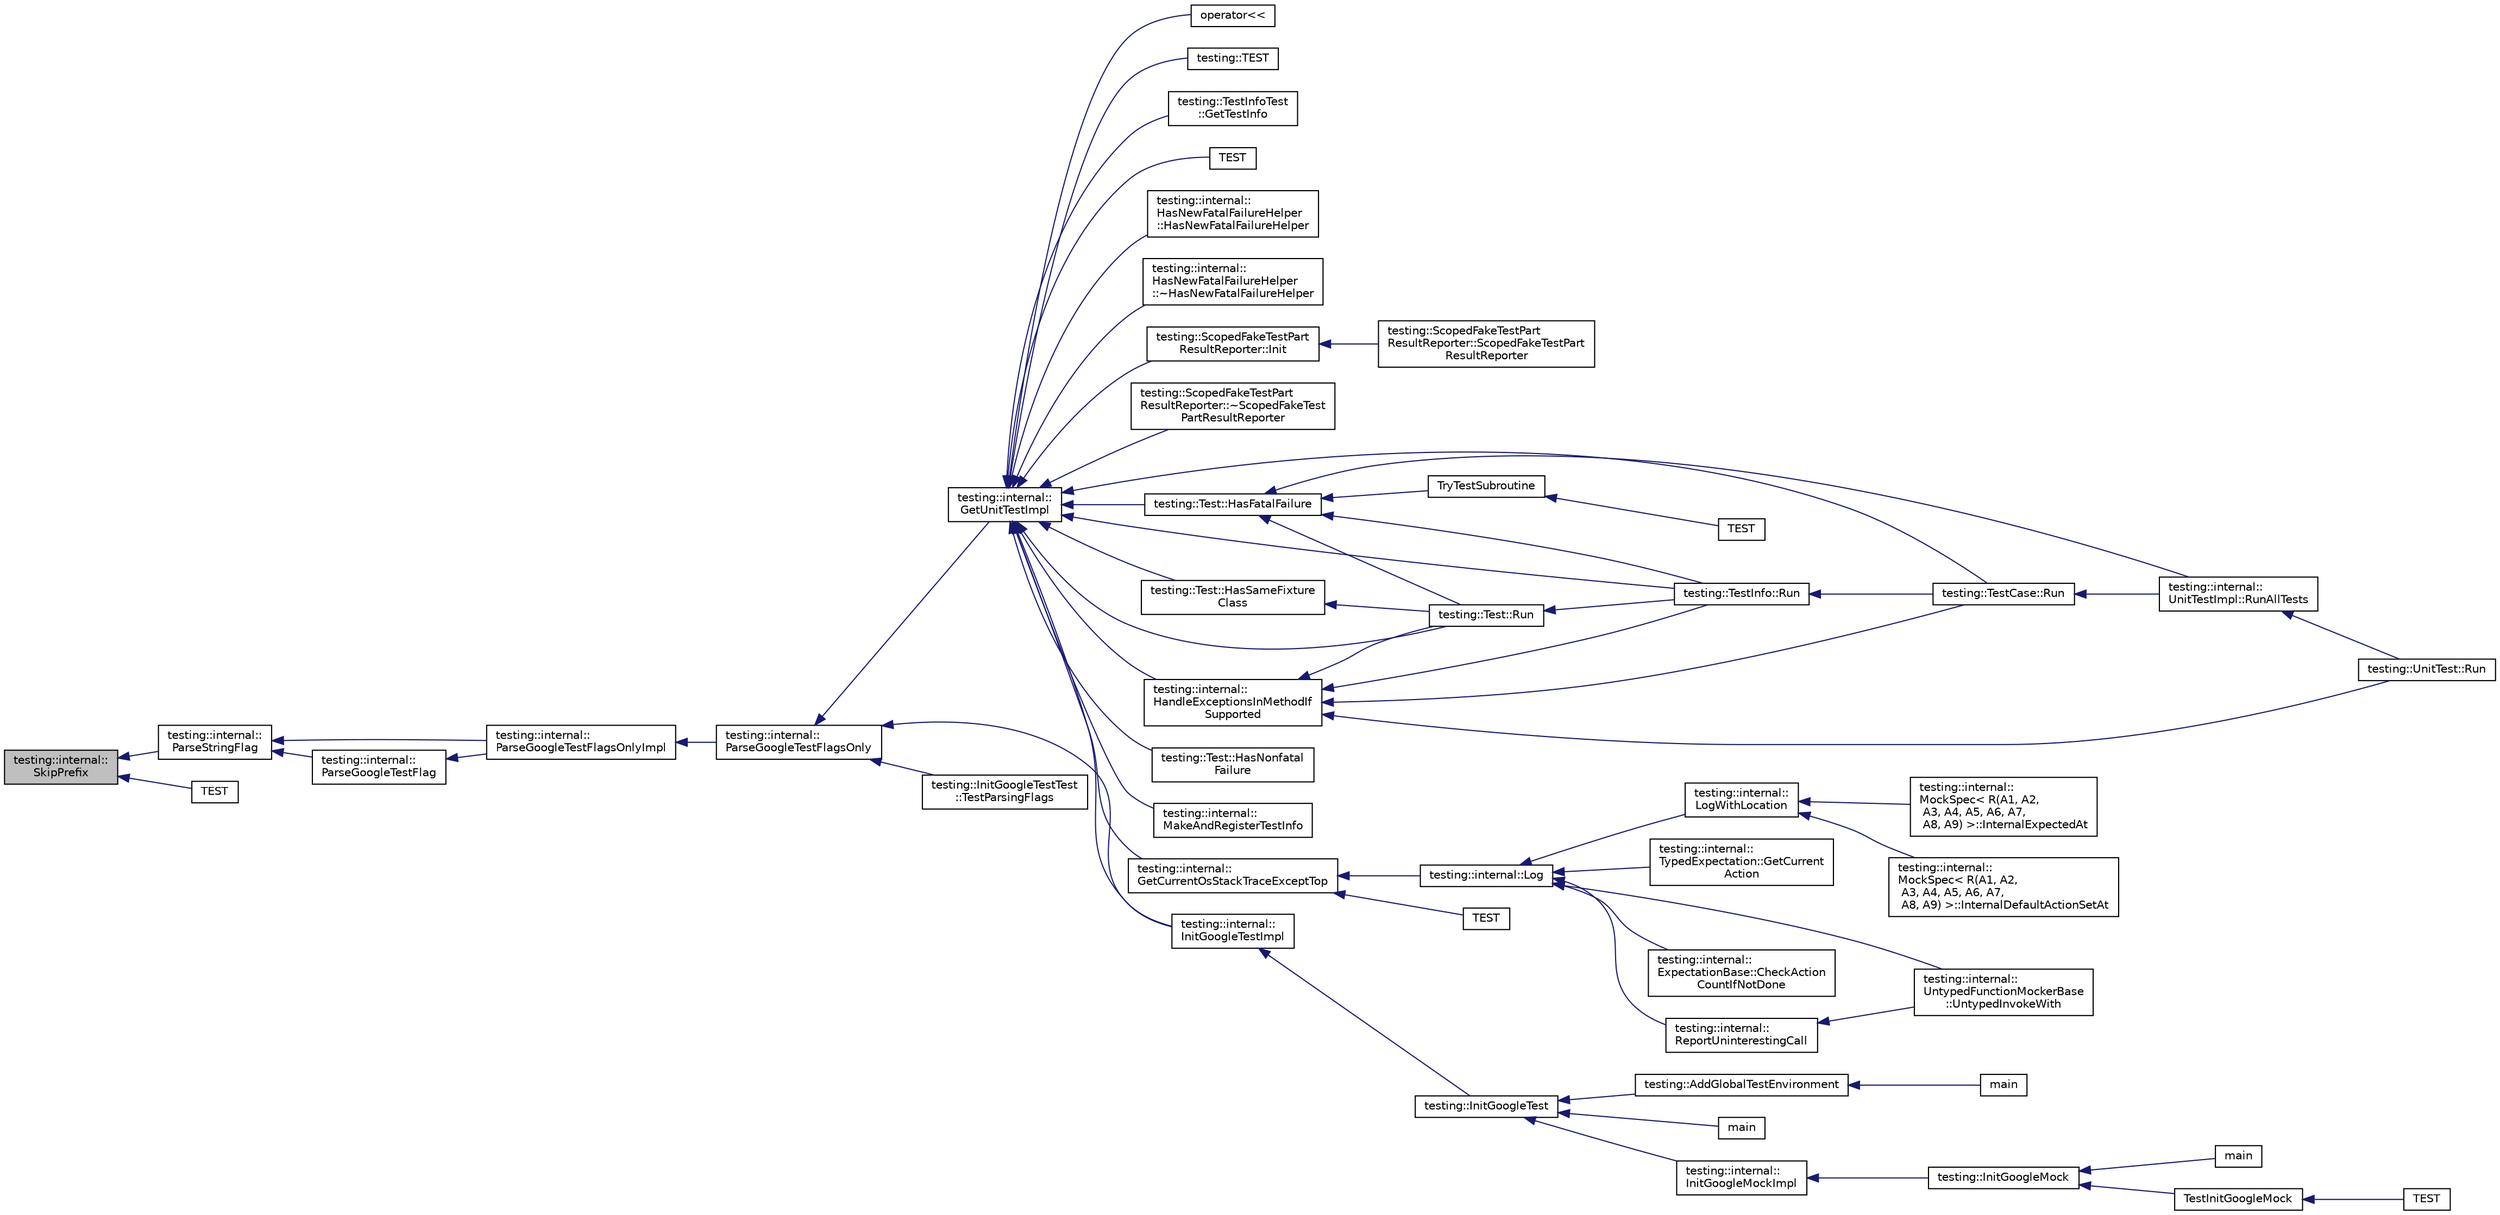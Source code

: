 digraph "testing::internal::SkipPrefix"
{
  edge [fontname="Helvetica",fontsize="10",labelfontname="Helvetica",labelfontsize="10"];
  node [fontname="Helvetica",fontsize="10",shape=record];
  rankdir="LR";
  Node2867 [label="testing::internal::\lSkipPrefix",height=0.2,width=0.4,color="black", fillcolor="grey75", style="filled", fontcolor="black"];
  Node2867 -> Node2868 [dir="back",color="midnightblue",fontsize="10",style="solid",fontname="Helvetica"];
  Node2868 [label="testing::internal::\lParseStringFlag",height=0.2,width=0.4,color="black", fillcolor="white", style="filled",URL="$d0/da7/namespacetesting_1_1internal.html#aa4ce312efaaf7a97aac2303173afe021"];
  Node2868 -> Node2869 [dir="back",color="midnightblue",fontsize="10",style="solid",fontname="Helvetica"];
  Node2869 [label="testing::internal::\lParseGoogleTestFlag",height=0.2,width=0.4,color="black", fillcolor="white", style="filled",URL="$d0/da7/namespacetesting_1_1internal.html#afccff08aa2b1ede0dd32c1364a5dee42"];
  Node2869 -> Node2870 [dir="back",color="midnightblue",fontsize="10",style="solid",fontname="Helvetica"];
  Node2870 [label="testing::internal::\lParseGoogleTestFlagsOnlyImpl",height=0.2,width=0.4,color="black", fillcolor="white", style="filled",URL="$d0/da7/namespacetesting_1_1internal.html#ae4c46ce8c3d016848fff52cc5133f2ac"];
  Node2870 -> Node2871 [dir="back",color="midnightblue",fontsize="10",style="solid",fontname="Helvetica"];
  Node2871 [label="testing::internal::\lParseGoogleTestFlagsOnly",height=0.2,width=0.4,color="black", fillcolor="white", style="filled",URL="$d0/da7/namespacetesting_1_1internal.html#a472880afbcc592a41e3d623e2dec8412"];
  Node2871 -> Node2872 [dir="back",color="midnightblue",fontsize="10",style="solid",fontname="Helvetica"];
  Node2872 [label="testing::internal::\lGetUnitTestImpl",height=0.2,width=0.4,color="black", fillcolor="white", style="filled",URL="$d0/da7/namespacetesting_1_1internal.html#a9bd0caf5d16512de38b39599c13ee634"];
  Node2872 -> Node2873 [dir="back",color="midnightblue",fontsize="10",style="solid",fontname="Helvetica"];
  Node2873 [label="testing::internal::\lHasNewFatalFailureHelper\l::HasNewFatalFailureHelper",height=0.2,width=0.4,color="black", fillcolor="white", style="filled",URL="$d7/d43/classtesting_1_1internal_1_1_has_new_fatal_failure_helper.html#a59190a7188db558c00b4c6bf9251859a"];
  Node2872 -> Node2874 [dir="back",color="midnightblue",fontsize="10",style="solid",fontname="Helvetica"];
  Node2874 [label="testing::internal::\lHasNewFatalFailureHelper\l::~HasNewFatalFailureHelper",height=0.2,width=0.4,color="black", fillcolor="white", style="filled",URL="$d7/d43/classtesting_1_1internal_1_1_has_new_fatal_failure_helper.html#a913b1bc7c372868c9b2dbb009044ee97"];
  Node2872 -> Node2875 [dir="back",color="midnightblue",fontsize="10",style="solid",fontname="Helvetica"];
  Node2875 [label="testing::ScopedFakeTestPart\lResultReporter::Init",height=0.2,width=0.4,color="black", fillcolor="white", style="filled",URL="$d2/db7/classtesting_1_1_scoped_fake_test_part_result_reporter.html#a28d280a3f5d172d63b94f70b8e7660d7"];
  Node2875 -> Node2876 [dir="back",color="midnightblue",fontsize="10",style="solid",fontname="Helvetica"];
  Node2876 [label="testing::ScopedFakeTestPart\lResultReporter::ScopedFakeTestPart\lResultReporter",height=0.2,width=0.4,color="black", fillcolor="white", style="filled",URL="$d2/db7/classtesting_1_1_scoped_fake_test_part_result_reporter.html#aa0100ecf4799fb51d45167be6a5de1d5"];
  Node2872 -> Node2877 [dir="back",color="midnightblue",fontsize="10",style="solid",fontname="Helvetica"];
  Node2877 [label="testing::ScopedFakeTestPart\lResultReporter::~ScopedFakeTest\lPartResultReporter",height=0.2,width=0.4,color="black", fillcolor="white", style="filled",URL="$d2/db7/classtesting_1_1_scoped_fake_test_part_result_reporter.html#a4817d59ca70228ebd5d5c3c4e8dd729d"];
  Node2872 -> Node2878 [dir="back",color="midnightblue",fontsize="10",style="solid",fontname="Helvetica"];
  Node2878 [label="testing::Test::HasSameFixture\lClass",height=0.2,width=0.4,color="black", fillcolor="white", style="filled",URL="$df/d69/classtesting_1_1_test.html#ab76536a462529a457429061e209a8ee7"];
  Node2878 -> Node2879 [dir="back",color="midnightblue",fontsize="10",style="solid",fontname="Helvetica"];
  Node2879 [label="testing::Test::Run",height=0.2,width=0.4,color="black", fillcolor="white", style="filled",URL="$df/d69/classtesting_1_1_test.html#ab70d07cb03d17ccb1aedc2be66eaccff"];
  Node2879 -> Node2880 [dir="back",color="midnightblue",fontsize="10",style="solid",fontname="Helvetica"];
  Node2880 [label="testing::TestInfo::Run",height=0.2,width=0.4,color="black", fillcolor="white", style="filled",URL="$d1/d79/classtesting_1_1_test_info.html#ade784915e9be3a01e3a6ef509b77d6c9"];
  Node2880 -> Node2881 [dir="back",color="midnightblue",fontsize="10",style="solid",fontname="Helvetica"];
  Node2881 [label="testing::TestCase::Run",height=0.2,width=0.4,color="black", fillcolor="white", style="filled",URL="$d0/dfa/classtesting_1_1_test_case.html#a6f5b3724cd5a8e446cd48a6150d08cde"];
  Node2881 -> Node2882 [dir="back",color="midnightblue",fontsize="10",style="solid",fontname="Helvetica"];
  Node2882 [label="testing::internal::\lUnitTestImpl::RunAllTests",height=0.2,width=0.4,color="black", fillcolor="white", style="filled",URL="$d7/dda/classtesting_1_1internal_1_1_unit_test_impl.html#a1fb6be9971f4768c4136a05aa9e7e375"];
  Node2882 -> Node2883 [dir="back",color="midnightblue",fontsize="10",style="solid",fontname="Helvetica"];
  Node2883 [label="testing::UnitTest::Run",height=0.2,width=0.4,color="black", fillcolor="white", style="filled",URL="$d7/d47/classtesting_1_1_unit_test.html#a2febc800536b44500565f4c423f359d3"];
  Node2872 -> Node2884 [dir="back",color="midnightblue",fontsize="10",style="solid",fontname="Helvetica"];
  Node2884 [label="testing::internal::\lHandleExceptionsInMethodIf\lSupported",height=0.2,width=0.4,color="black", fillcolor="white", style="filled",URL="$d0/da7/namespacetesting_1_1internal.html#addb2ed165b92b74e25fe9ebe9e46b9f9"];
  Node2884 -> Node2879 [dir="back",color="midnightblue",fontsize="10",style="solid",fontname="Helvetica"];
  Node2884 -> Node2880 [dir="back",color="midnightblue",fontsize="10",style="solid",fontname="Helvetica"];
  Node2884 -> Node2881 [dir="back",color="midnightblue",fontsize="10",style="solid",fontname="Helvetica"];
  Node2884 -> Node2883 [dir="back",color="midnightblue",fontsize="10",style="solid",fontname="Helvetica"];
  Node2872 -> Node2879 [dir="back",color="midnightblue",fontsize="10",style="solid",fontname="Helvetica"];
  Node2872 -> Node2885 [dir="back",color="midnightblue",fontsize="10",style="solid",fontname="Helvetica"];
  Node2885 [label="testing::Test::HasFatalFailure",height=0.2,width=0.4,color="black", fillcolor="white", style="filled",URL="$df/d69/classtesting_1_1_test.html#a5e83604628ef542af888d631566ff60c"];
  Node2885 -> Node2879 [dir="back",color="midnightblue",fontsize="10",style="solid",fontname="Helvetica"];
  Node2885 -> Node2880 [dir="back",color="midnightblue",fontsize="10",style="solid",fontname="Helvetica"];
  Node2885 -> Node2882 [dir="back",color="midnightblue",fontsize="10",style="solid",fontname="Helvetica"];
  Node2885 -> Node2886 [dir="back",color="midnightblue",fontsize="10",style="solid",fontname="Helvetica"];
  Node2886 [label="TryTestSubroutine",height=0.2,width=0.4,color="black", fillcolor="white", style="filled",URL="$de/db0/gtest__output__test___8cc.html#a14e796981ca8d3c71dbd2b839c1ce784"];
  Node2886 -> Node2887 [dir="back",color="midnightblue",fontsize="10",style="solid",fontname="Helvetica"];
  Node2887 [label="TEST",height=0.2,width=0.4,color="black", fillcolor="white", style="filled",URL="$de/db0/gtest__output__test___8cc.html#a6076f79ee5f9e8982bba181cbbebb0ed"];
  Node2872 -> Node2888 [dir="back",color="midnightblue",fontsize="10",style="solid",fontname="Helvetica"];
  Node2888 [label="testing::Test::HasNonfatal\lFailure",height=0.2,width=0.4,color="black", fillcolor="white", style="filled",URL="$df/d69/classtesting_1_1_test.html#a8c00e8cc6fe10616b480bd54d2a426cb"];
  Node2872 -> Node2889 [dir="back",color="midnightblue",fontsize="10",style="solid",fontname="Helvetica"];
  Node2889 [label="testing::internal::\lMakeAndRegisterTestInfo",height=0.2,width=0.4,color="black", fillcolor="white", style="filled",URL="$d0/da7/namespacetesting_1_1internal.html#a7f2e4e46c969fcae9d801d93a3e932fd"];
  Node2872 -> Node2880 [dir="back",color="midnightblue",fontsize="10",style="solid",fontname="Helvetica"];
  Node2872 -> Node2881 [dir="back",color="midnightblue",fontsize="10",style="solid",fontname="Helvetica"];
  Node2872 -> Node2890 [dir="back",color="midnightblue",fontsize="10",style="solid",fontname="Helvetica"];
  Node2890 [label="testing::internal::\lGetCurrentOsStackTraceExceptTop",height=0.2,width=0.4,color="black", fillcolor="white", style="filled",URL="$d0/da7/namespacetesting_1_1internal.html#aeb475922b8cd1e6c60ac052bbc396e62"];
  Node2890 -> Node2891 [dir="back",color="midnightblue",fontsize="10",style="solid",fontname="Helvetica"];
  Node2891 [label="testing::internal::Log",height=0.2,width=0.4,color="black", fillcolor="white", style="filled",URL="$d0/da7/namespacetesting_1_1internal.html#a8a57ce0412334a3f487bbaa8321febbe"];
  Node2891 -> Node2892 [dir="back",color="midnightblue",fontsize="10",style="solid",fontname="Helvetica"];
  Node2892 [label="testing::internal::\lTypedExpectation::GetCurrent\lAction",height=0.2,width=0.4,color="black", fillcolor="white", style="filled",URL="$d2/d4b/classtesting_1_1internal_1_1_typed_expectation.html#a5053b8335ca295b34cd6a68f8d462602"];
  Node2891 -> Node2893 [dir="back",color="midnightblue",fontsize="10",style="solid",fontname="Helvetica"];
  Node2893 [label="testing::internal::\lLogWithLocation",height=0.2,width=0.4,color="black", fillcolor="white", style="filled",URL="$d0/da7/namespacetesting_1_1internal.html#a07f4411f23f8b1b731858be9dda3fdcc"];
  Node2893 -> Node2894 [dir="back",color="midnightblue",fontsize="10",style="solid",fontname="Helvetica"];
  Node2894 [label="testing::internal::\lMockSpec\< R(A1, A2,\l A3, A4, A5, A6, A7,\l A8, A9) \>::InternalDefaultActionSetAt",height=0.2,width=0.4,color="black", fillcolor="white", style="filled",URL="$d8/dfd/classtesting_1_1internal_1_1_mock_spec.html#a875c99443da1265604d87429693457f4"];
  Node2893 -> Node2895 [dir="back",color="midnightblue",fontsize="10",style="solid",fontname="Helvetica"];
  Node2895 [label="testing::internal::\lMockSpec\< R(A1, A2,\l A3, A4, A5, A6, A7,\l A8, A9) \>::InternalExpectedAt",height=0.2,width=0.4,color="black", fillcolor="white", style="filled",URL="$d8/dfd/classtesting_1_1internal_1_1_mock_spec.html#a503a434637634014b9bb6c5d68fd336c"];
  Node2891 -> Node2896 [dir="back",color="midnightblue",fontsize="10",style="solid",fontname="Helvetica"];
  Node2896 [label="testing::internal::\lExpectationBase::CheckAction\lCountIfNotDone",height=0.2,width=0.4,color="black", fillcolor="white", style="filled",URL="$d6/de4/classtesting_1_1internal_1_1_expectation_base.html#aaeb143b6f8676e9a6fb9b17678344f03"];
  Node2891 -> Node2897 [dir="back",color="midnightblue",fontsize="10",style="solid",fontname="Helvetica"];
  Node2897 [label="testing::internal::\lReportUninterestingCall",height=0.2,width=0.4,color="black", fillcolor="white", style="filled",URL="$d0/da7/namespacetesting_1_1internal.html#af045b703d8487374620a8106a76814ee"];
  Node2897 -> Node2898 [dir="back",color="midnightblue",fontsize="10",style="solid",fontname="Helvetica"];
  Node2898 [label="testing::internal::\lUntypedFunctionMockerBase\l::UntypedInvokeWith",height=0.2,width=0.4,color="black", fillcolor="white", style="filled",URL="$d3/d5f/classtesting_1_1internal_1_1_untyped_function_mocker_base.html#adaec41c0ba8a07c2415f6c8efa0ca54f"];
  Node2891 -> Node2898 [dir="back",color="midnightblue",fontsize="10",style="solid",fontname="Helvetica"];
  Node2890 -> Node2899 [dir="back",color="midnightblue",fontsize="10",style="solid",fontname="Helvetica"];
  Node2899 [label="TEST",height=0.2,width=0.4,color="black", fillcolor="white", style="filled",URL="$df/d01/gtest__unittest_8cc.html#a386c193fa342a6cb3a88ffe4751a264b"];
  Node2872 -> Node2900 [dir="back",color="midnightblue",fontsize="10",style="solid",fontname="Helvetica"];
  Node2900 [label="testing::internal::\lInitGoogleTestImpl",height=0.2,width=0.4,color="black", fillcolor="white", style="filled",URL="$d0/da7/namespacetesting_1_1internal.html#ac3c6fa93391768aa91c6238b31aaeeb5"];
  Node2900 -> Node2901 [dir="back",color="midnightblue",fontsize="10",style="solid",fontname="Helvetica"];
  Node2901 [label="testing::InitGoogleTest",height=0.2,width=0.4,color="black", fillcolor="white", style="filled",URL="$d0/d75/namespacetesting.html#afd726ae08c9bd16dc52f78c822d9946b"];
  Node2901 -> Node2902 [dir="back",color="midnightblue",fontsize="10",style="solid",fontname="Helvetica"];
  Node2902 [label="testing::internal::\lInitGoogleMockImpl",height=0.2,width=0.4,color="black", fillcolor="white", style="filled",URL="$d0/da7/namespacetesting_1_1internal.html#a3823844199df88af9493026031cf7744"];
  Node2902 -> Node2903 [dir="back",color="midnightblue",fontsize="10",style="solid",fontname="Helvetica"];
  Node2903 [label="testing::InitGoogleMock",height=0.2,width=0.4,color="black", fillcolor="white", style="filled",URL="$d0/d75/namespacetesting.html#a32b1c6db9ba5133ccabfa67616b3c041"];
  Node2903 -> Node2904 [dir="back",color="midnightblue",fontsize="10",style="solid",fontname="Helvetica"];
  Node2904 [label="main",height=0.2,width=0.4,color="black", fillcolor="white", style="filled",URL="$dd/d93/gmock__main_8cc.html#a7f83bdc516d2cb86e20235d94ddf055a"];
  Node2903 -> Node2905 [dir="back",color="midnightblue",fontsize="10",style="solid",fontname="Helvetica"];
  Node2905 [label="TestInitGoogleMock",height=0.2,width=0.4,color="black", fillcolor="white", style="filled",URL="$d0/d02/gmock__test_8cc.html#ac9c8ae8722c330d47f75dee43fb8ab78"];
  Node2905 -> Node2906 [dir="back",color="midnightblue",fontsize="10",style="solid",fontname="Helvetica"];
  Node2906 [label="TEST",height=0.2,width=0.4,color="black", fillcolor="white", style="filled",URL="$d0/d02/gmock__test_8cc.html#a7c86c6c98b72e903135c1b01370a13f3"];
  Node2901 -> Node2907 [dir="back",color="midnightblue",fontsize="10",style="solid",fontname="Helvetica"];
  Node2907 [label="testing::AddGlobalTestEnvironment",height=0.2,width=0.4,color="black", fillcolor="white", style="filled",URL="$d0/d75/namespacetesting.html#a460d7b998622e332392c1e00be3a60d5"];
  Node2907 -> Node2908 [dir="back",color="midnightblue",fontsize="10",style="solid",fontname="Helvetica"];
  Node2908 [label="main",height=0.2,width=0.4,color="black", fillcolor="white", style="filled",URL="$de/d83/gtest-listener__test_8cc.html#a3c04138a5bfe5d72780bb7e82a18e627"];
  Node2901 -> Node2909 [dir="back",color="midnightblue",fontsize="10",style="solid",fontname="Helvetica"];
  Node2909 [label="main",height=0.2,width=0.4,color="black", fillcolor="white", style="filled",URL="$de/d85/sample10__unittest_8cc.html#a3c04138a5bfe5d72780bb7e82a18e627"];
  Node2872 -> Node2910 [dir="back",color="midnightblue",fontsize="10",style="solid",fontname="Helvetica"];
  Node2910 [label="operator\<\<",height=0.2,width=0.4,color="black", fillcolor="white", style="filled",URL="$df/d01/gtest__unittest_8cc.html#a5f23eac320bc1c1dcd3cec464e31b5c6"];
  Node2872 -> Node2911 [dir="back",color="midnightblue",fontsize="10",style="solid",fontname="Helvetica"];
  Node2911 [label="testing::TEST",height=0.2,width=0.4,color="black", fillcolor="white", style="filled",URL="$d0/d75/namespacetesting.html#ae0cbea692840c88ab0b03285eb69ac97"];
  Node2872 -> Node2912 [dir="back",color="midnightblue",fontsize="10",style="solid",fontname="Helvetica"];
  Node2912 [label="testing::TestInfoTest\l::GetTestInfo",height=0.2,width=0.4,color="black", fillcolor="white", style="filled",URL="$d8/dd2/classtesting_1_1_test_info_test.html#a4140c1302bf53c7f1375a23923624f04"];
  Node2872 -> Node2913 [dir="back",color="midnightblue",fontsize="10",style="solid",fontname="Helvetica"];
  Node2913 [label="TEST",height=0.2,width=0.4,color="black", fillcolor="white", style="filled",URL="$df/d01/gtest__unittest_8cc.html#a3e3bfce9c199215053e43d9d1a248af8"];
  Node2871 -> Node2900 [dir="back",color="midnightblue",fontsize="10",style="solid",fontname="Helvetica"];
  Node2871 -> Node2914 [dir="back",color="midnightblue",fontsize="10",style="solid",fontname="Helvetica"];
  Node2914 [label="testing::InitGoogleTestTest\l::TestParsingFlags",height=0.2,width=0.4,color="black", fillcolor="white", style="filled",URL="$d4/d81/classtesting_1_1_init_google_test_test.html#add290338cf429308d0ab275ae4c46e69"];
  Node2868 -> Node2870 [dir="back",color="midnightblue",fontsize="10",style="solid",fontname="Helvetica"];
  Node2867 -> Node2915 [dir="back",color="midnightblue",fontsize="10",style="solid",fontname="Helvetica"];
  Node2915 [label="TEST",height=0.2,width=0.4,color="black", fillcolor="white", style="filled",URL="$df/d01/gtest__unittest_8cc.html#a0c38bd27f49371439ed463c1bb44f444"];
}
